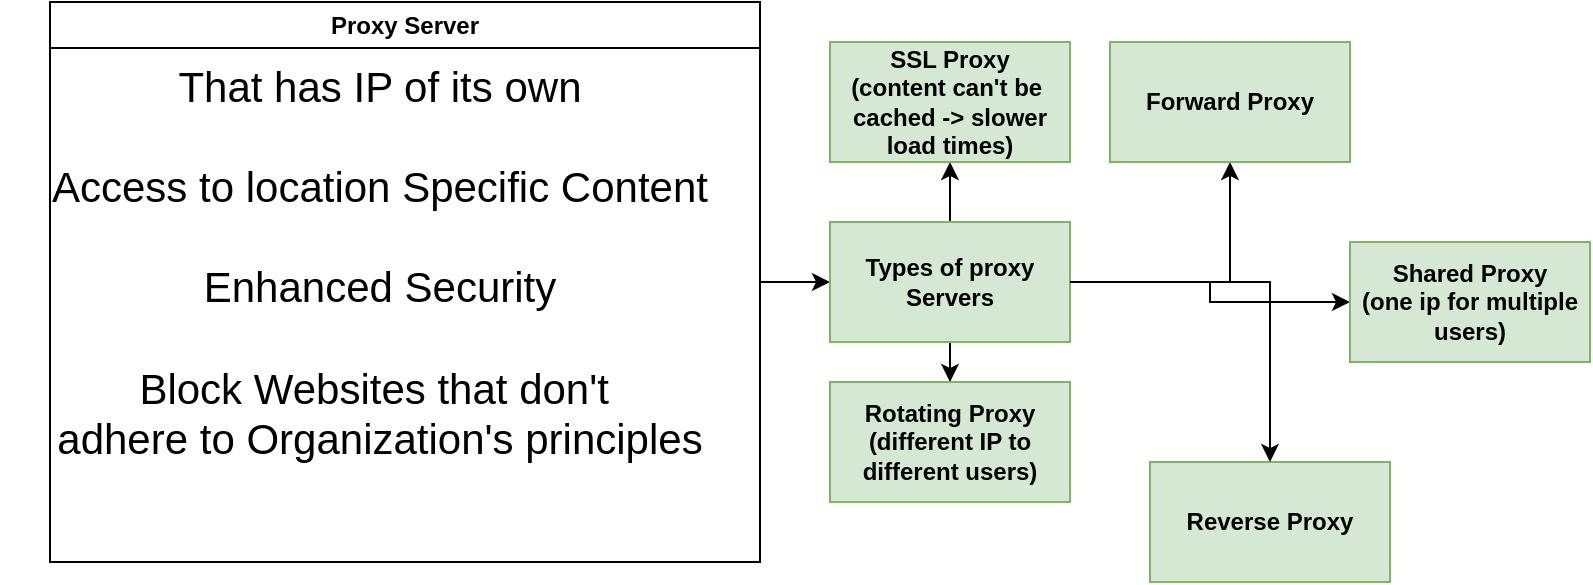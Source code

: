 <mxfile version="24.5.4" type="device">
  <diagram name="Page-1" id="BnLCxGOh8eih68MSi4O7">
    <mxGraphModel dx="954" dy="592" grid="1" gridSize="10" guides="1" tooltips="1" connect="1" arrows="1" fold="1" page="1" pageScale="1" pageWidth="827" pageHeight="1169" math="0" shadow="0">
      <root>
        <mxCell id="0" />
        <mxCell id="1" parent="0" />
        <mxCell id="_K0QVgzOKVAXejQVFmRV-19" value="" style="edgeStyle=orthogonalEdgeStyle;rounded=0;orthogonalLoop=1;jettySize=auto;html=1;" edge="1" parent="1" source="_K0QVgzOKVAXejQVFmRV-16" target="_K0QVgzOKVAXejQVFmRV-18">
          <mxGeometry relative="1" as="geometry" />
        </mxCell>
        <mxCell id="_K0QVgzOKVAXejQVFmRV-16" value="Proxy Server" style="swimlane;whiteSpace=wrap;html=1;" vertex="1" parent="1">
          <mxGeometry x="40" y="20" width="355" height="280" as="geometry" />
        </mxCell>
        <mxCell id="_K0QVgzOKVAXejQVFmRV-17" value="&lt;font style=&quot;font-size: 21px;&quot;&gt;That has IP of its own&lt;/font&gt;&lt;div style=&quot;font-size: 21px;&quot;&gt;&lt;font style=&quot;font-size: 21px;&quot;&gt;&lt;br&gt;&lt;/font&gt;&lt;/div&gt;&lt;div style=&quot;font-size: 21px;&quot;&gt;&lt;font style=&quot;font-size: 21px;&quot;&gt;Access to location Specific Content&lt;/font&gt;&lt;/div&gt;&lt;div style=&quot;font-size: 21px;&quot;&gt;&lt;br&gt;&lt;/div&gt;&lt;div style=&quot;font-size: 21px;&quot;&gt;Enhanced Security&lt;/div&gt;&lt;div style=&quot;font-size: 21px;&quot;&gt;&lt;br&gt;&lt;/div&gt;&lt;div style=&quot;font-size: 21px;&quot;&gt;Block Websites that don&#39;t&amp;nbsp;&lt;/div&gt;&lt;div style=&quot;font-size: 21px;&quot;&gt;adhere to Organization&#39;s principles&lt;/div&gt;&lt;div style=&quot;font-size: 21px;&quot;&gt;&lt;font style=&quot;font-size: 21px;&quot;&gt;&lt;br&gt;&lt;/font&gt;&lt;/div&gt;&lt;div style=&quot;font-size: 21px;&quot;&gt;&lt;br&gt;&lt;/div&gt;" style="text;html=1;align=center;verticalAlign=middle;whiteSpace=wrap;rounded=0;" vertex="1" parent="_K0QVgzOKVAXejQVFmRV-16">
          <mxGeometry x="-25" y="30" width="380" height="250" as="geometry" />
        </mxCell>
        <mxCell id="_K0QVgzOKVAXejQVFmRV-21" value="" style="edgeStyle=orthogonalEdgeStyle;rounded=0;orthogonalLoop=1;jettySize=auto;html=1;" edge="1" parent="1" source="_K0QVgzOKVAXejQVFmRV-18" target="_K0QVgzOKVAXejQVFmRV-20">
          <mxGeometry relative="1" as="geometry" />
        </mxCell>
        <mxCell id="_K0QVgzOKVAXejQVFmRV-25" value="" style="edgeStyle=orthogonalEdgeStyle;rounded=0;orthogonalLoop=1;jettySize=auto;html=1;" edge="1" parent="1" source="_K0QVgzOKVAXejQVFmRV-18" target="_K0QVgzOKVAXejQVFmRV-24">
          <mxGeometry relative="1" as="geometry" />
        </mxCell>
        <mxCell id="_K0QVgzOKVAXejQVFmRV-27" value="" style="edgeStyle=orthogonalEdgeStyle;rounded=0;orthogonalLoop=1;jettySize=auto;html=1;" edge="1" parent="1" source="_K0QVgzOKVAXejQVFmRV-18" target="_K0QVgzOKVAXejQVFmRV-26">
          <mxGeometry relative="1" as="geometry" />
        </mxCell>
        <mxCell id="_K0QVgzOKVAXejQVFmRV-32" style="edgeStyle=orthogonalEdgeStyle;rounded=0;orthogonalLoop=1;jettySize=auto;html=1;" edge="1" parent="1" source="_K0QVgzOKVAXejQVFmRV-18" target="_K0QVgzOKVAXejQVFmRV-31">
          <mxGeometry relative="1" as="geometry" />
        </mxCell>
        <mxCell id="_K0QVgzOKVAXejQVFmRV-18" value="Types of proxy&lt;div&gt;Servers&lt;/div&gt;" style="whiteSpace=wrap;html=1;fontStyle=1;startSize=23;fillColor=#d5e8d4;strokeColor=#82b366;" vertex="1" parent="1">
          <mxGeometry x="430" y="130" width="120" height="60" as="geometry" />
        </mxCell>
        <mxCell id="_K0QVgzOKVAXejQVFmRV-20" value="Forward Proxy" style="whiteSpace=wrap;html=1;fontStyle=1;startSize=23;fillColor=#d5e8d4;strokeColor=#82b366;" vertex="1" parent="1">
          <mxGeometry x="570" y="40" width="120" height="60" as="geometry" />
        </mxCell>
        <mxCell id="_K0QVgzOKVAXejQVFmRV-22" value="Reverse Proxy" style="whiteSpace=wrap;html=1;fontStyle=1;startSize=23;fillColor=#d5e8d4;strokeColor=#82b366;" vertex="1" parent="1">
          <mxGeometry x="590" y="250" width="120" height="60" as="geometry" />
        </mxCell>
        <mxCell id="_K0QVgzOKVAXejQVFmRV-24" value="SSL Proxy&lt;div&gt;(content can&#39;t be&amp;nbsp;&lt;/div&gt;&lt;div&gt;cached -&amp;gt; slower&lt;/div&gt;&lt;div&gt;load times)&lt;/div&gt;" style="whiteSpace=wrap;html=1;fillColor=#d5e8d4;strokeColor=#82b366;fontStyle=1;startSize=23;" vertex="1" parent="1">
          <mxGeometry x="430" y="40" width="120" height="60" as="geometry" />
        </mxCell>
        <mxCell id="_K0QVgzOKVAXejQVFmRV-26" value="Rotating Proxy&lt;div&gt;(different IP to different users)&lt;/div&gt;" style="whiteSpace=wrap;html=1;fillColor=#d5e8d4;strokeColor=#82b366;fontStyle=1;startSize=23;" vertex="1" parent="1">
          <mxGeometry x="430" y="210" width="120" height="60" as="geometry" />
        </mxCell>
        <mxCell id="_K0QVgzOKVAXejQVFmRV-23" value="" style="edgeStyle=orthogonalEdgeStyle;rounded=0;orthogonalLoop=1;jettySize=auto;html=1;" edge="1" parent="1" source="_K0QVgzOKVAXejQVFmRV-18" target="_K0QVgzOKVAXejQVFmRV-22">
          <mxGeometry relative="1" as="geometry" />
        </mxCell>
        <mxCell id="_K0QVgzOKVAXejQVFmRV-31" value="&lt;b&gt;Shared Proxy&lt;/b&gt;&lt;div&gt;&lt;b&gt;(one ip for multiple&lt;/b&gt;&lt;/div&gt;&lt;div&gt;&lt;b&gt;users)&lt;/b&gt;&lt;/div&gt;" style="rounded=0;whiteSpace=wrap;html=1;fillColor=#d5e8d4;strokeColor=#82b366;" vertex="1" parent="1">
          <mxGeometry x="690" y="140" width="120" height="60" as="geometry" />
        </mxCell>
      </root>
    </mxGraphModel>
  </diagram>
</mxfile>
